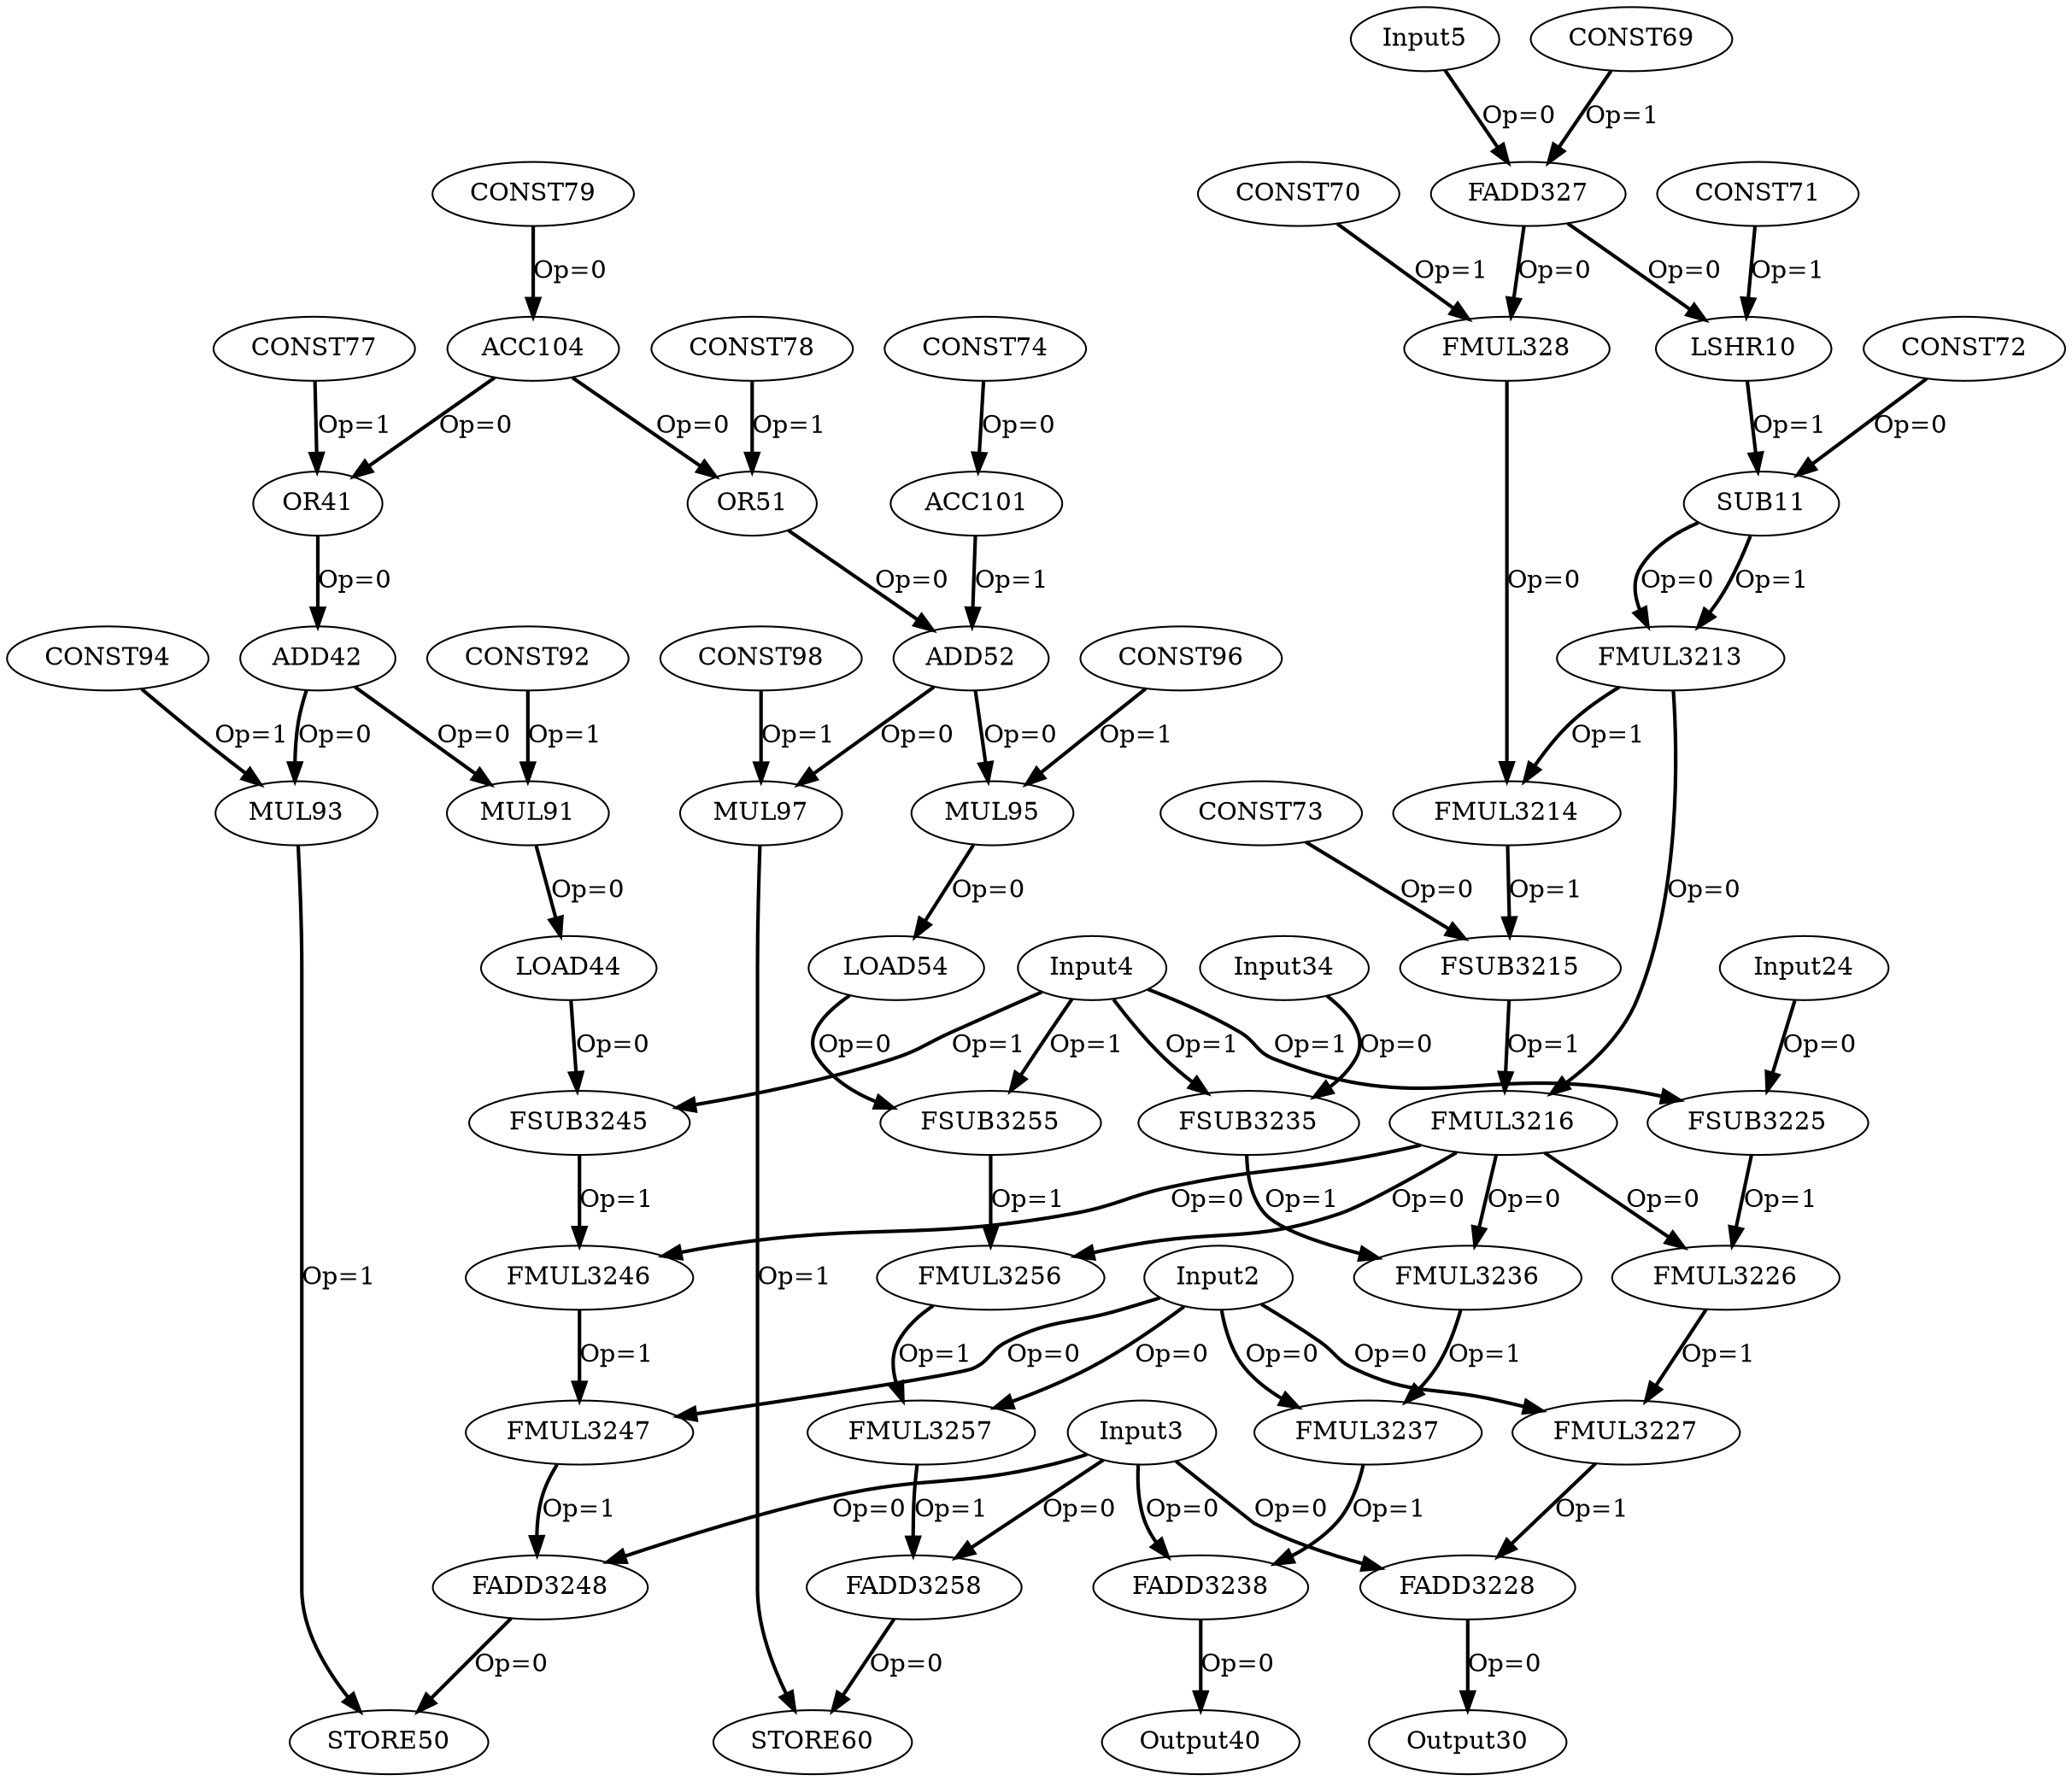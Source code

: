 Digraph G {
Input2[opcode=Input, ref_name="arg", size="0", offset="0, 0", pattern="0, 28"];
Input3[opcode=Input, ref_name="arg1", size="0", offset="0, 0", pattern="0, 28"];
Input4[opcode=Input, ref_name="arg2", size="0", offset="0, 0", pattern="0, 28"];
Input5[opcode=Input, ref_name="arg3", size="0", offset="0, 0", pattern="0, 28"];
FADD327[opcode=FADD32];
FMUL328[opcode=FMUL32];
LSHR10[opcode=LSHR];
SUB11[opcode=SUB];
FMUL3213[opcode=FMUL32];
FMUL3214[opcode=FMUL32];
FSUB3215[opcode=FSUB32];
FMUL3216[opcode=FMUL32];
Input24[opcode=Input, ref_name="arg4", size="7156", offset="0, 0", pattern="16, 28, 16, 16"];
FSUB3225[opcode=FSUB32];
FMUL3226[opcode=FMUL32];
FMUL3227[opcode=FMUL32];
FADD3228[opcode=FADD32];
Output30[opcode=Output, ref_name="arg5", size="7156", offset="0, 0", pattern="16, 28, 16, 16"];
Input34[opcode=Input, ref_name="arg4", size="7156", offset="0, 4", pattern="16, 28, 16, 16"];
FSUB3235[opcode=FSUB32];
FMUL3236[opcode=FMUL32];
FMUL3237[opcode=FMUL32];
FADD3238[opcode=FADD32];
Output40[opcode=Output, ref_name="arg5", size="7160", offset="0, 4", pattern="16, 28, 16, 16"];
OR41[opcode=OR];
ADD42[opcode=ADD];
LOAD44[opcode=LOAD, ref_name="arg4", size="7156", offset="0, 0", cycles="448"];
FSUB3245[opcode=FSUB32];
FMUL3246[opcode=FMUL32];
FMUL3247[opcode=FMUL32];
FADD3248[opcode=FADD32];
STORE50[opcode=STORE, ref_name="arg5", size="4", offset="0, 0", cycles="448"];
OR51[opcode=OR];
ADD52[opcode=ADD];
LOAD54[opcode=LOAD, ref_name="arg4", size="7156", offset="0, 0", cycles="448"];
FSUB3255[opcode=FSUB32];
FMUL3256[opcode=FMUL32];
FMUL3257[opcode=FMUL32];
FADD3258[opcode=FADD32];
STORE60[opcode=STORE, ref_name="arg5", size="4", offset="0, 0", cycles="448"];
CONST69[opcode=CONST, value=925353388];
CONST70[opcode=CONST, value=1056964608];
CONST71[opcode=CONST, value=1];
CONST72[opcode=CONST, value=1597463007];
CONST73[opcode=CONST, value=1069547520];
CONST74[opcode=CONST, value=112];
CONST77[opcode=CONST, value=2];
CONST78[opcode=CONST, value=3];
CONST79[opcode=CONST, value=4];
MUL91[opcode=MUL];
CONST92[opcode=CONST, value=4];
MUL93[opcode=MUL];
CONST94[opcode=CONST, value=4];
MUL95[opcode=MUL];
CONST96[opcode=CONST, value=4];
MUL97[opcode=MUL];
CONST98[opcode=CONST, value=4];
ACC101[opcode=ACC, acc_params="0, 16, 28, 1", acc_first=0];
ACC104[opcode=ACC, acc_params="0, 28, 1, 16", acc_first=0];
Input2 -> FMUL3257[operand = 0 ,color = black, style = bold, label = "Op=0"];
Input2 -> FMUL3247[operand = 0 ,color = black, style = bold, label = "Op=0"];
Input2 -> FMUL3237[operand = 0 ,color = black, style = bold, label = "Op=0"];
Input2 -> FMUL3227[operand = 0 ,color = black, style = bold, label = "Op=0"];
Input3 -> FADD3258[operand = 0 ,color = black, style = bold, label = "Op=0"];
Input3 -> FADD3248[operand = 0 ,color = black, style = bold, label = "Op=0"];
Input3 -> FADD3238[operand = 0 ,color = black, style = bold, label = "Op=0"];
Input3 -> FADD3228[operand = 0 ,color = black, style = bold, label = "Op=0"];
Input4 -> FSUB3255[operand = 1 ,color = black, style = bold, label = "Op=1"];
Input4 -> FSUB3245[operand = 1 ,color = black, style = bold, label = "Op=1"];
Input4 -> FSUB3235[operand = 1 ,color = black, style = bold, label = "Op=1"];
Input4 -> FSUB3225[operand = 1 ,color = black, style = bold, label = "Op=1"];
Input5 -> FADD327[operand = 0 ,color = black, style = bold, label = "Op=0"];
CONST69 -> FADD327[operand = 1 ,color = black, style = bold, label = "Op=1"];
FADD327 -> FMUL328[operand = 0 ,color = black, style = bold, label = "Op=0"];
CONST70 -> FMUL328[operand = 1 ,color = black, style = bold, label = "Op=1"];
FMUL328 -> FMUL3214[operand = 0 ,color = black, style = bold, label = "Op=0"];
CONST71 -> LSHR10[operand = 1 ,color = black, style = bold, label = "Op=1"];
LSHR10 -> SUB11[operand = 1 ,color = black, style = bold, label = "Op=1"];
CONST72 -> SUB11[operand = 0 ,color = black, style = bold, label = "Op=0"];
FMUL3213 -> FMUL3216[operand = 0 ,color = black, style = bold, label = "Op=0"];
FMUL3213 -> FMUL3214[operand = 1 ,color = black, style = bold, label = "Op=1"];
FMUL3214 -> FSUB3215[operand = 1 ,color = black, style = bold, label = "Op=1"];
CONST73 -> FSUB3215[operand = 0 ,color = black, style = bold, label = "Op=0"];
FSUB3215 -> FMUL3216[operand = 1 ,color = black, style = bold, label = "Op=1"];
FMUL3216 -> FMUL3256[operand = 0 ,color = black, style = bold, label = "Op=0"];
FMUL3216 -> FMUL3246[operand = 0 ,color = black, style = bold, label = "Op=0"];
FMUL3216 -> FMUL3236[operand = 0 ,color = black, style = bold, label = "Op=0"];
FMUL3216 -> FMUL3226[operand = 0 ,color = black, style = bold, label = "Op=0"];
Input24 -> FSUB3225[operand = 0 ,color = black, style = bold, label = "Op=0"];
FSUB3225 -> FMUL3226[operand = 1 ,color = black, style = bold, label = "Op=1"];
FMUL3226 -> FMUL3227[operand = 1 ,color = black, style = bold, label = "Op=1"];
FMUL3227 -> FADD3228[operand = 1 ,color = black, style = bold, label = "Op=1"];
FADD3228 -> Output30[operand = 0 ,color = black, style = bold, label = "Op=0"];
Input34 -> FSUB3235[operand = 0 ,color = black, style = bold, label = "Op=0"];
FSUB3235 -> FMUL3236[operand = 1 ,color = black, style = bold, label = "Op=1"];
FMUL3236 -> FMUL3237[operand = 1 ,color = black, style = bold, label = "Op=1"];
FMUL3237 -> FADD3238[operand = 1 ,color = black, style = bold, label = "Op=1"];
FADD3238 -> Output40[operand = 0 ,color = black, style = bold, label = "Op=0"];
CONST77 -> OR41[operand = 1 ,color = black, style = bold, label = "Op=1"];
OR41 -> ADD42[operand = 0 ,color = black, style = bold, label = "Op=0"];
LOAD44 -> FSUB3245[operand = 0 ,color = black, style = bold, label = "Op=0"];
FSUB3245 -> FMUL3246[operand = 1 ,color = black, style = bold, label = "Op=1"];
FMUL3246 -> FMUL3247[operand = 1 ,color = black, style = bold, label = "Op=1"];
FMUL3247 -> FADD3248[operand = 1 ,color = black, style = bold, label = "Op=1"];
FADD3248 -> STORE50[operand = 0 ,color = black, style = bold, label = "Op=0"];
CONST78 -> OR51[operand = 1 ,color = black, style = bold, label = "Op=1"];
OR51 -> ADD52[operand = 0 ,color = black, style = bold, label = "Op=0"];
LOAD54 -> FSUB3255[operand = 0 ,color = black, style = bold, label = "Op=0"];
FSUB3255 -> FMUL3256[operand = 1 ,color = black, style = bold, label = "Op=1"];
FMUL3256 -> FMUL3257[operand = 1 ,color = black, style = bold, label = "Op=1"];
FMUL3257 -> FADD3258[operand = 1 ,color = black, style = bold, label = "Op=1"];
FADD3258 -> STORE60[operand = 0 ,color = black, style = bold, label = "Op=0"];
ADD42 -> MUL91[operand = 0 ,color = black, style = bold, label = "Op=0"];
CONST92 -> MUL91[operand = 1 ,color = black, style = bold, label = "Op=1"];
MUL91 -> LOAD44[operand = 0 ,color = black, style = bold, label = "Op=0"];
ADD42 -> MUL93[operand = 0 ,color = black, style = bold, label = "Op=0"];
CONST94 -> MUL93[operand = 1 ,color = black, style = bold, label = "Op=1"];
MUL93 -> STORE50[operand = 1 ,color = black, style = bold, label = "Op=1"];
ADD52 -> MUL95[operand = 0 ,color = black, style = bold, label = "Op=0"];
CONST96 -> MUL95[operand = 1 ,color = black, style = bold, label = "Op=1"];
MUL95 -> LOAD54[operand = 0 ,color = black, style = bold, label = "Op=0"];
ADD52 -> MUL97[operand = 0 ,color = black, style = bold, label = "Op=0"];
CONST98 -> MUL97[operand = 1 ,color = black, style = bold, label = "Op=1"];
MUL97 -> STORE60[operand = 1 ,color = black, style = bold, label = "Op=1"];
ACC104 -> OR51[operand = 0 ,color = black, style = bold, label = "Op=0"];
ACC104 -> OR41[operand = 0 ,color = black, style = bold, label = "Op=0"];
CONST74 -> ACC101[operand = 0 ,color = black, style = bold, label = "Op=0"];
CONST79 -> ACC104[operand = 0 ,color = black, style = bold, label = "Op=0"];
FADD327 -> LSHR10[operand = 0 ,color = black, style = bold, label = "Op=0"];
SUB11 -> FMUL3213[operand = 1 ,color = black, style = bold, label = "Op=1"];
SUB11 -> FMUL3213[operand = 0 ,color = black, style = bold, label = "Op=0"];
ACC101 -> ADD52[operand = 1 ,color = black, style = bold, label = "Op=1"];
}
